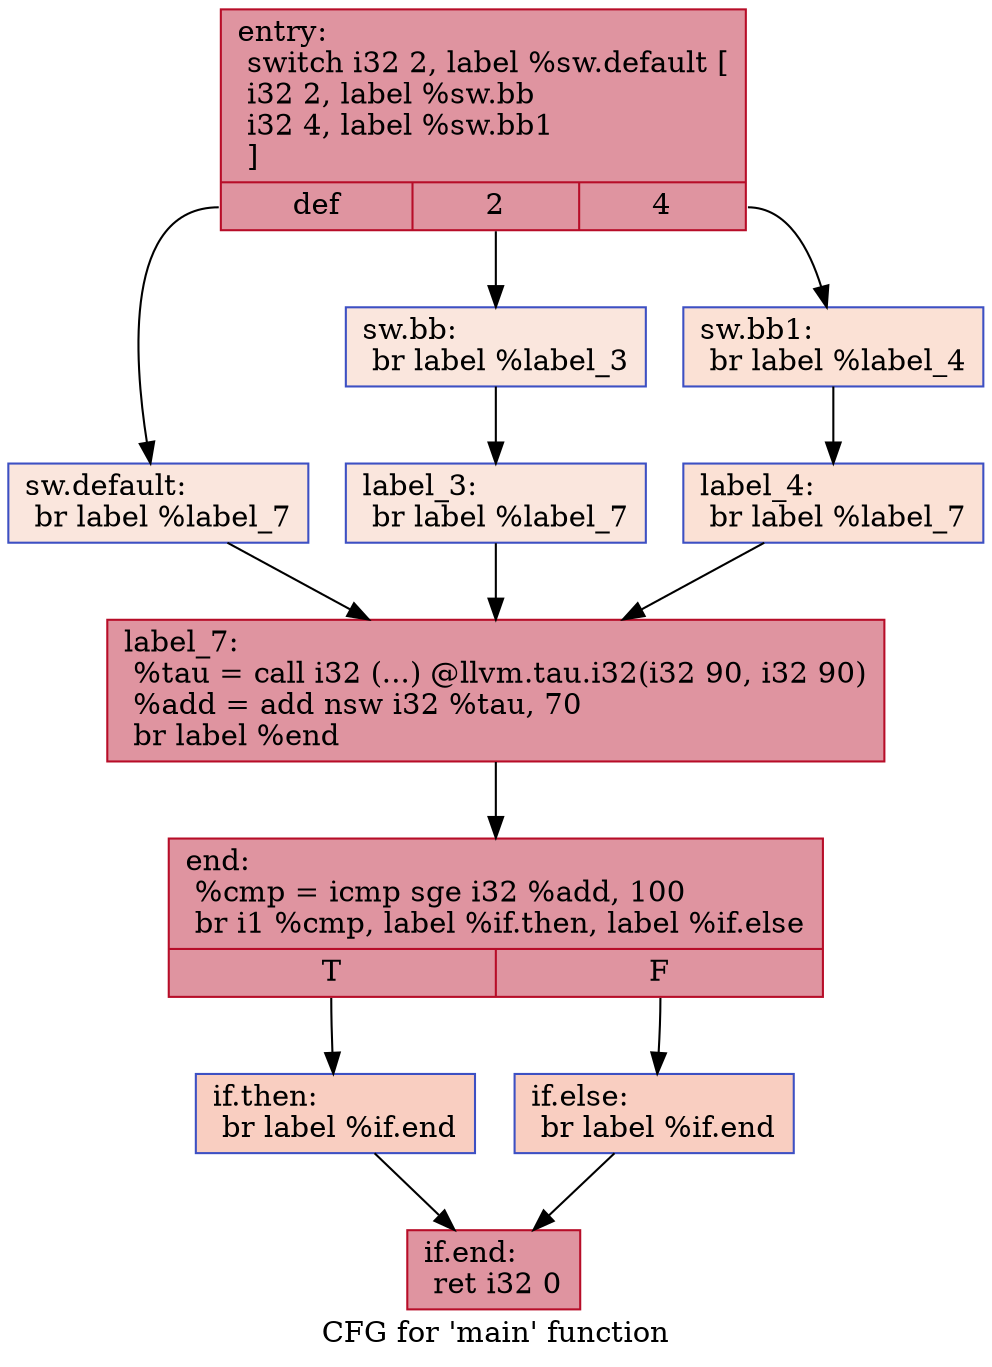 digraph "CFG for 'main' function" {
	label="CFG for 'main' function";

	Node0x558c6160a7e0 [shape=record,color="#b70d28ff", style=filled, fillcolor="#b70d2870",label="{entry:\l  switch i32 2, label %sw.default [\l    i32 2, label %sw.bb\l    i32 4, label %sw.bb1\l  ]\l|{<s0>def|<s1>2|<s2>4}}"];
	Node0x558c6160a7e0:s0 -> Node0x558c6160a910;
	Node0x558c6160a7e0:s1 -> Node0x558c6160a990;
	Node0x558c6160a7e0:s2 -> Node0x558c6160aa30;
	Node0x558c6160a990 [shape=record,color="#3d50c3ff", style=filled, fillcolor="#f3c7b170",label="{sw.bb:                                            \l  br label %label_3\l}"];
	Node0x558c6160a990 -> Node0x558c6160abc0;
	Node0x558c6160aa30 [shape=record,color="#3d50c3ff", style=filled, fillcolor="#f7bca170",label="{sw.bb1:                                           \l  br label %label_4\l}"];
	Node0x558c6160aa30 -> Node0x558c6160aca0;
	Node0x558c6160a910 [shape=record,color="#3d50c3ff", style=filled, fillcolor="#f3c7b170",label="{sw.default:                                       \l  br label %label_7\l}"];
	Node0x558c6160a910 -> Node0x558c6160ad80;
	Node0x558c6160abc0 [shape=record,color="#3d50c3ff", style=filled, fillcolor="#f3c7b170",label="{label_3:                                          \l  br label %label_7\l}"];
	Node0x558c6160abc0 -> Node0x558c6160ad80;
	Node0x558c6160aca0 [shape=record,color="#3d50c3ff", style=filled, fillcolor="#f7bca170",label="{label_4:                                          \l  br label %label_7\l}"];
	Node0x558c6160aca0 -> Node0x558c6160ad80;
	Node0x558c6160ad80 [shape=record,color="#b70d28ff", style=filled, fillcolor="#b70d2870",label="{label_7:                                          \l  %tau = call i32 (...) @llvm.tau.i32(i32 90, i32 90)\l  %add = add nsw i32 %tau, 70\l  br label %end\l}"];
	Node0x558c6160ad80 -> Node0x558c6160b240;
	Node0x558c6160b240 [shape=record,color="#b70d28ff", style=filled, fillcolor="#b70d2870",label="{end:                                              \l  %cmp = icmp sge i32 %add, 100\l  br i1 %cmp, label %if.then, label %if.else\l|{<s0>T|<s1>F}}"];
	Node0x558c6160b240:s0 -> Node0x558c6160b400;
	Node0x558c6160b240:s1 -> Node0x558c6160b470;
	Node0x558c6160b400 [shape=record,color="#3d50c3ff", style=filled, fillcolor="#f2907270",label="{if.then:                                          \l  br label %if.end\l}"];
	Node0x558c6160b400 -> Node0x558c6160b730;
	Node0x558c6160b470 [shape=record,color="#3d50c3ff", style=filled, fillcolor="#f2907270",label="{if.else:                                          \l  br label %if.end\l}"];
	Node0x558c6160b470 -> Node0x558c6160b730;
	Node0x558c6160b730 [shape=record,color="#b70d28ff", style=filled, fillcolor="#b70d2870",label="{if.end:                                           \l  ret i32 0\l}"];
}
